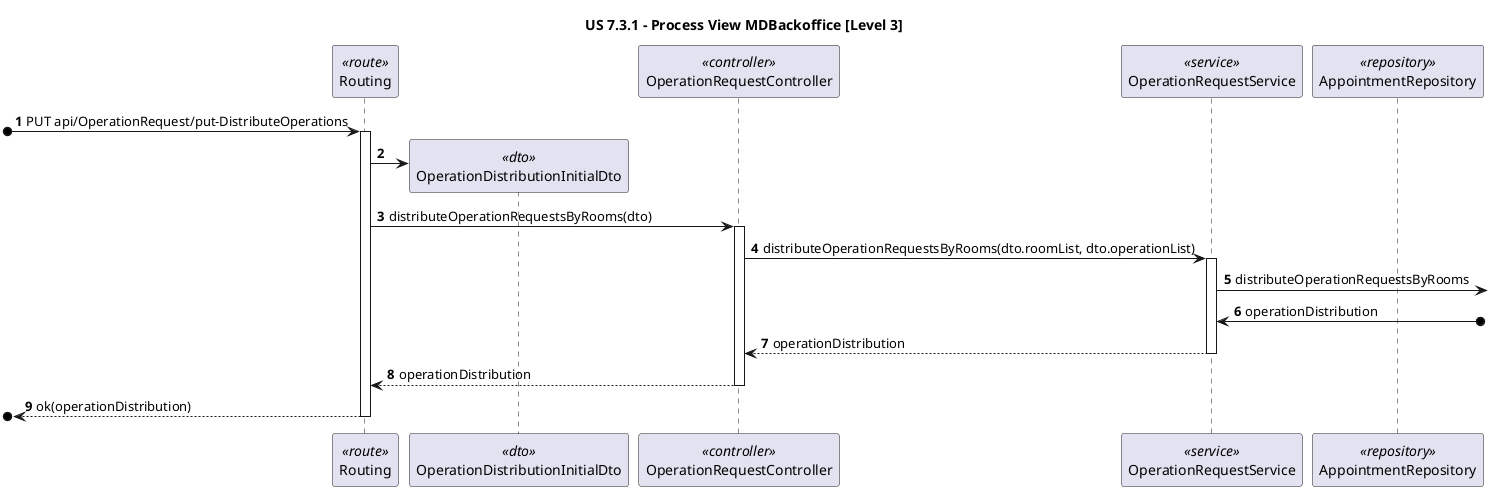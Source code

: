 @startuml

title "US 7.3.1 - Process View MDBackoffice [Level 3]"

autonumber
participant "Routing" as ROUTE <<route>>
participant "OperationDistributionInitialDto" as InitialDTO <<dto>>
participant "OperationRequestController" as CTRL <<controller>>
participant "OperationRequestService" as SVC <<service>>
participant "AppointmentRepository" as IEL <<repository>>

[o-> ROUTE: PUT api/OperationRequest/put-DistributeOperations
activate ROUTE

ROUTE -> InitialDTO **

ROUTE -> CTRL: distributeOperationRequestsByRooms(dto)
activate CTRL

CTRL ->  SVC: distributeOperationRequestsByRooms(dto.roomList, dto.operationList)
activate SVC

SVC -> : distributeOperationRequestsByRooms

SVC <-o] : operationDistribution

SVC --> CTRL : operationDistribution
deactivate SVC

CTRL --> ROUTE: operationDistribution
deactivate CTRL

[o<-- ROUTE : ok(operationDistribution)
deactivate ROUTE

@enduml